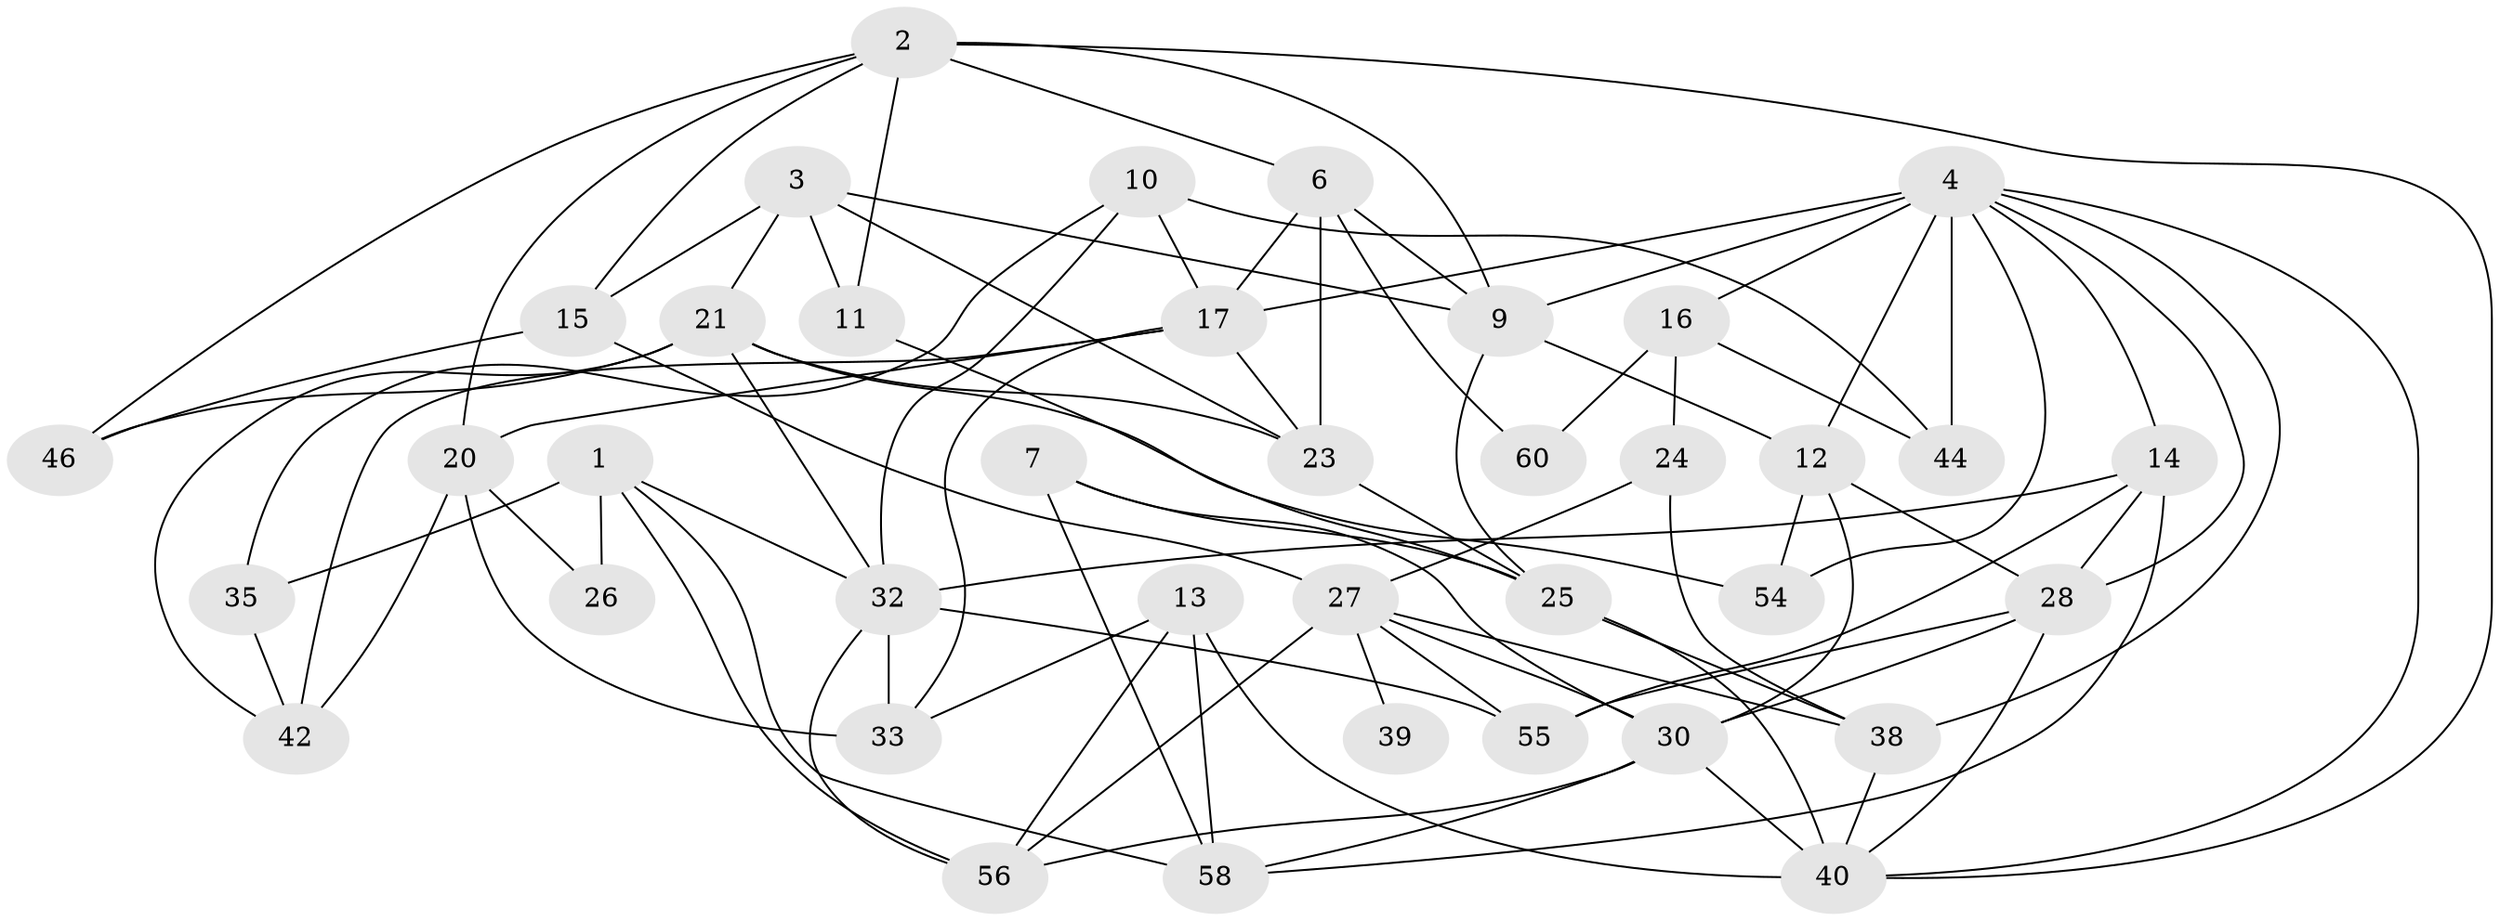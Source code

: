 // original degree distribution, {3: 0.3, 5: 0.18333333333333332, 4: 0.3, 8: 0.016666666666666666, 2: 0.1, 7: 0.05, 6: 0.05}
// Generated by graph-tools (version 1.1) at 2025/42/03/06/25 10:42:01]
// undirected, 38 vertices, 90 edges
graph export_dot {
graph [start="1"]
  node [color=gray90,style=filled];
  1 [super="+5"];
  2 [super="+43"];
  3 [super="+47"];
  4 [super="+8"];
  6 [super="+19"];
  7;
  9 [super="+22"];
  10;
  11;
  12 [super="+51"];
  13 [super="+37"];
  14 [super="+52"];
  15;
  16 [super="+29"];
  17 [super="+18"];
  20 [super="+53"];
  21 [super="+41"];
  23 [super="+48"];
  24;
  25 [super="+49"];
  26;
  27 [super="+59"];
  28 [super="+50"];
  30 [super="+31"];
  32 [super="+34"];
  33 [super="+36"];
  35;
  38;
  39;
  40 [super="+45"];
  42;
  44;
  46;
  54;
  55;
  56 [super="+57"];
  58;
  60;
  1 -- 35;
  1 -- 56;
  1 -- 32;
  1 -- 58;
  1 -- 26;
  2 -- 40;
  2 -- 9;
  2 -- 11;
  2 -- 46;
  2 -- 6;
  2 -- 15;
  2 -- 20;
  3 -- 9;
  3 -- 11;
  3 -- 21;
  3 -- 15;
  3 -- 23;
  4 -- 38;
  4 -- 17 [weight=2];
  4 -- 28;
  4 -- 54;
  4 -- 40;
  4 -- 9;
  4 -- 44;
  4 -- 12;
  4 -- 14;
  4 -- 16;
  6 -- 17;
  6 -- 23 [weight=2];
  6 -- 60;
  6 -- 9;
  7 -- 30;
  7 -- 58;
  7 -- 25;
  9 -- 12;
  9 -- 25;
  10 -- 17;
  10 -- 35;
  10 -- 44;
  10 -- 32;
  11 -- 25;
  12 -- 54;
  12 -- 30;
  12 -- 28;
  13 -- 40;
  13 -- 33;
  13 -- 56;
  13 -- 58;
  14 -- 58;
  14 -- 32;
  14 -- 55;
  14 -- 28;
  15 -- 46;
  15 -- 27;
  16 -- 44;
  16 -- 60;
  16 -- 24;
  17 -- 42;
  17 -- 33;
  17 -- 23;
  17 -- 20;
  20 -- 42;
  20 -- 26;
  20 -- 33;
  21 -- 32;
  21 -- 54;
  21 -- 23 [weight=2];
  21 -- 42;
  21 -- 46;
  23 -- 25;
  24 -- 38;
  24 -- 27;
  25 -- 40;
  25 -- 38;
  27 -- 55;
  27 -- 39 [weight=2];
  27 -- 56;
  27 -- 30;
  27 -- 38;
  28 -- 40;
  28 -- 55;
  28 -- 30;
  30 -- 40 [weight=2];
  30 -- 56;
  30 -- 58;
  32 -- 55;
  32 -- 33;
  32 -- 56;
  35 -- 42;
  38 -- 40;
}
